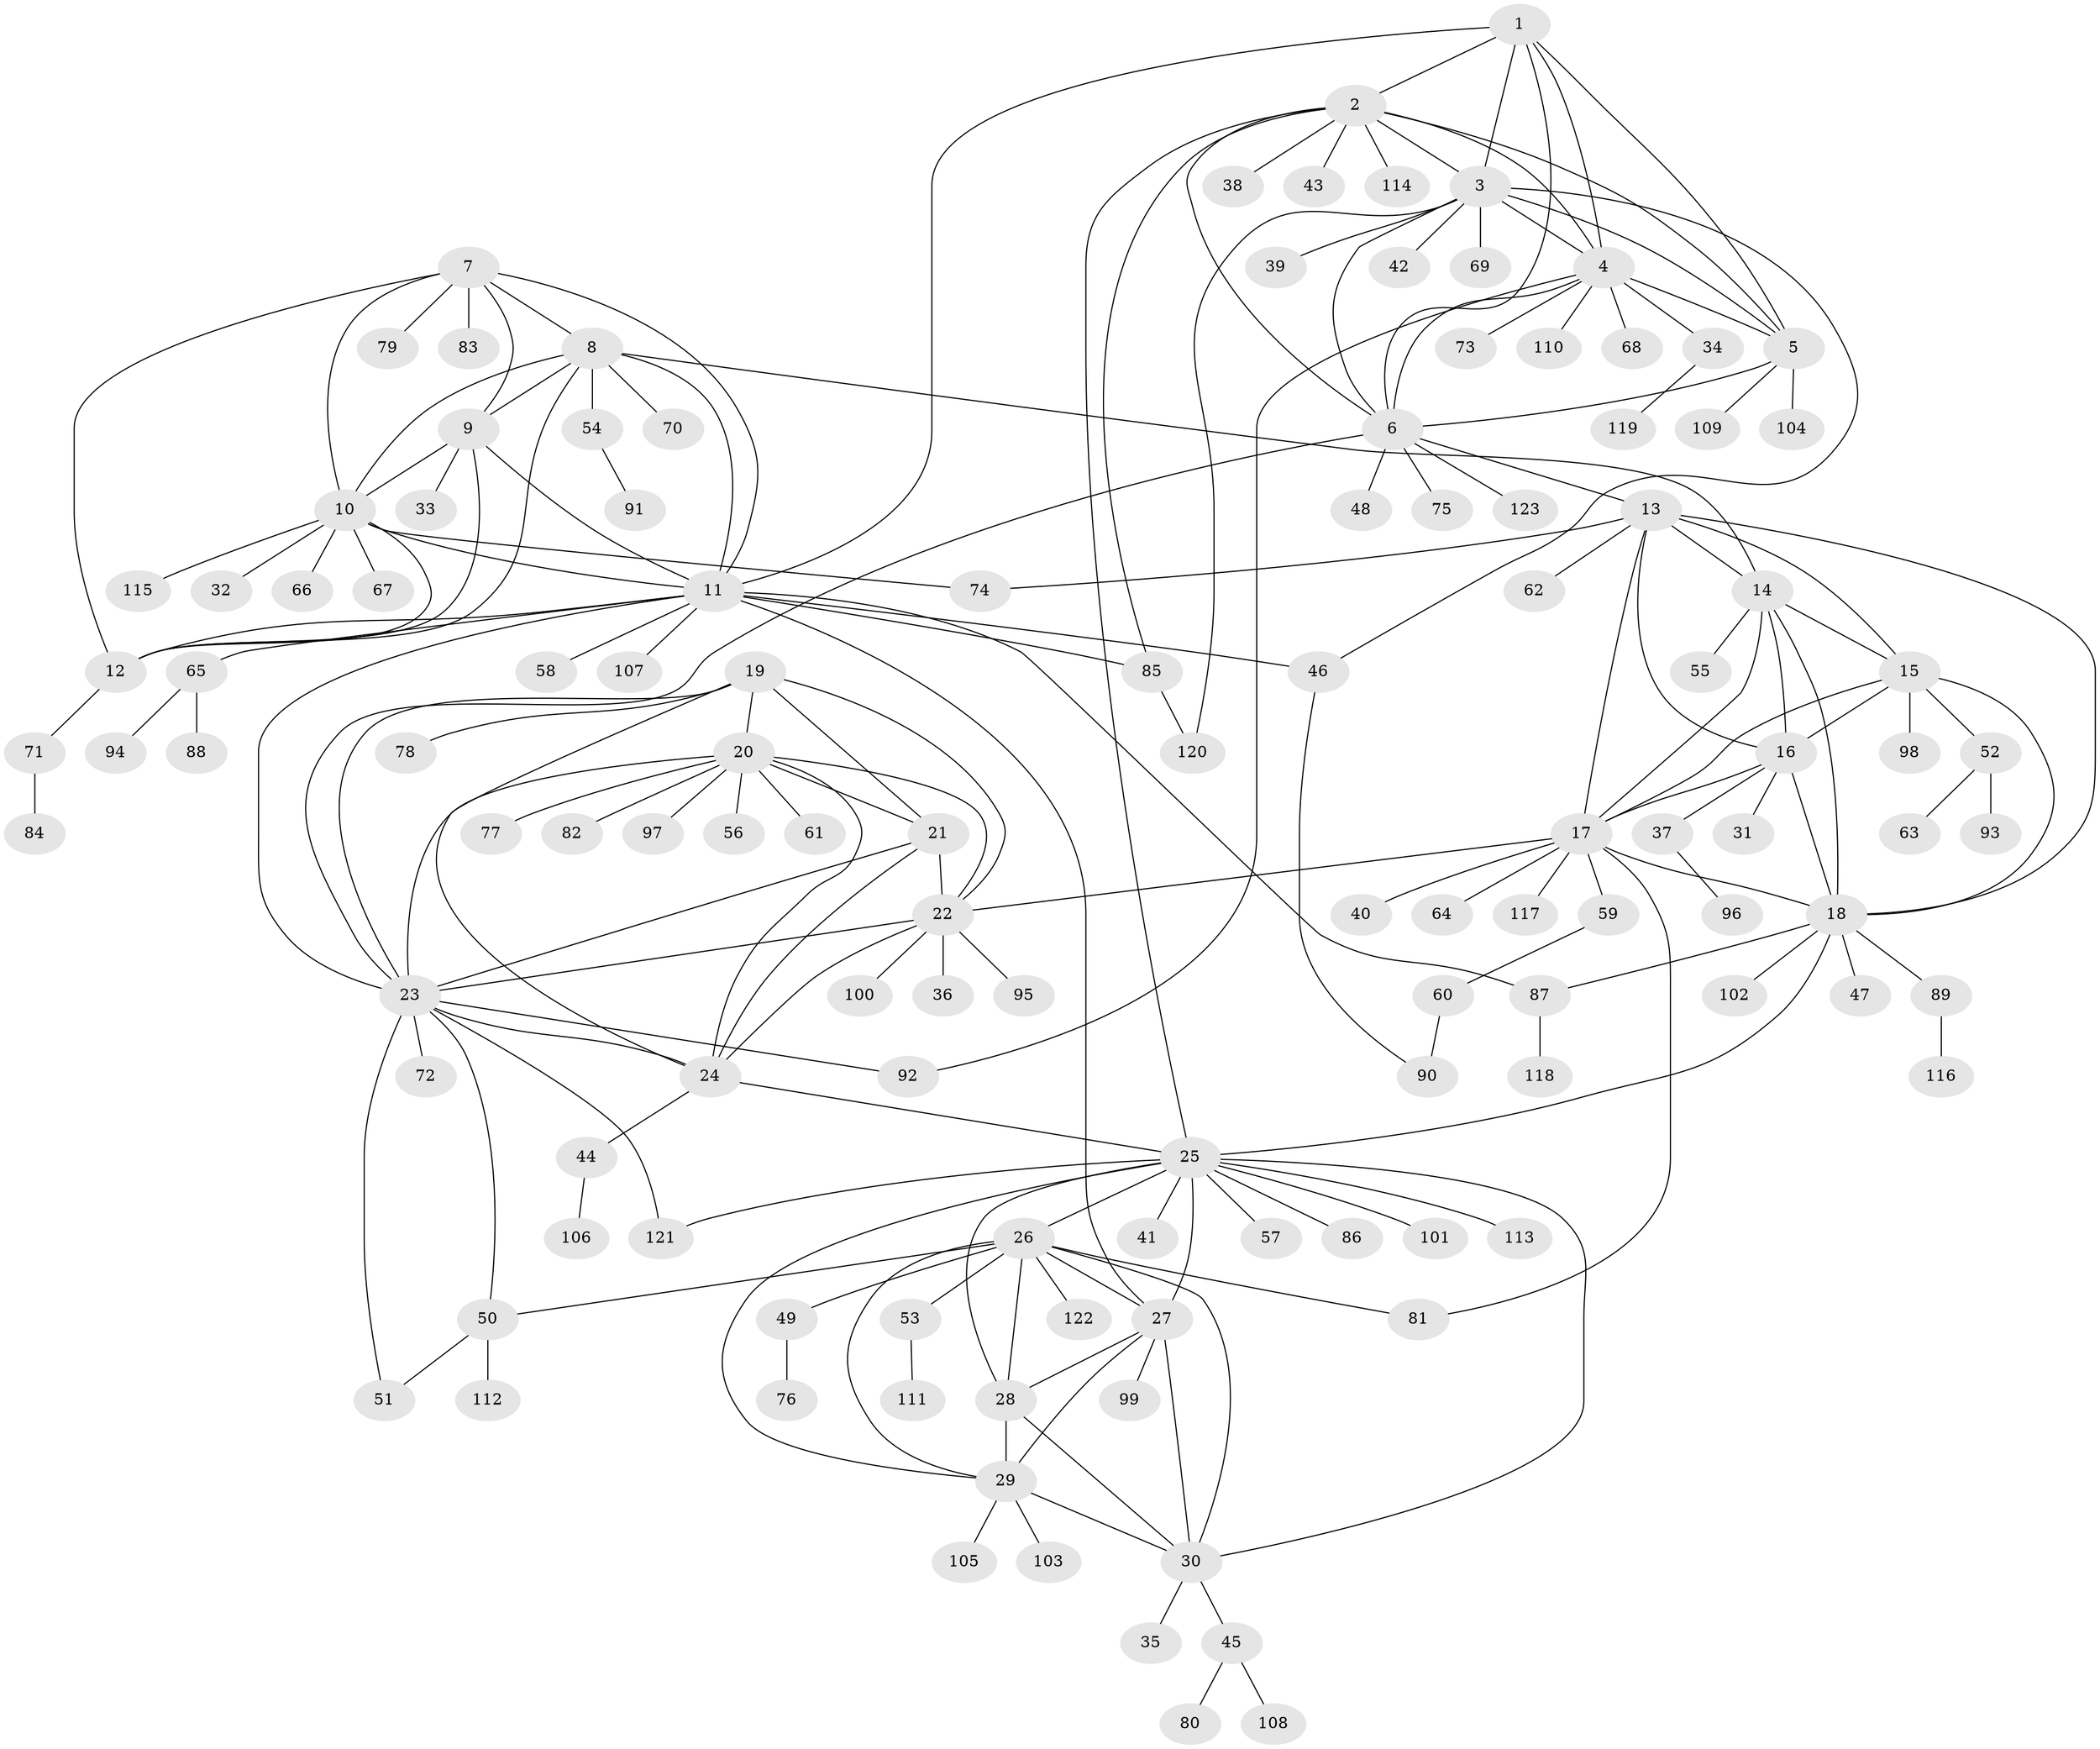 // coarse degree distribution, {4: 0.03260869565217391, 13: 0.021739130434782608, 7: 0.043478260869565216, 10: 0.03260869565217391, 6: 0.043478260869565216, 12: 0.021739130434782608, 5: 0.021739130434782608, 8: 0.010869565217391304, 1: 0.5978260869565217, 2: 0.14130434782608695, 3: 0.03260869565217391}
// Generated by graph-tools (version 1.1) at 2025/42/03/06/25 10:42:12]
// undirected, 123 vertices, 189 edges
graph export_dot {
graph [start="1"]
  node [color=gray90,style=filled];
  1;
  2;
  3;
  4;
  5;
  6;
  7;
  8;
  9;
  10;
  11;
  12;
  13;
  14;
  15;
  16;
  17;
  18;
  19;
  20;
  21;
  22;
  23;
  24;
  25;
  26;
  27;
  28;
  29;
  30;
  31;
  32;
  33;
  34;
  35;
  36;
  37;
  38;
  39;
  40;
  41;
  42;
  43;
  44;
  45;
  46;
  47;
  48;
  49;
  50;
  51;
  52;
  53;
  54;
  55;
  56;
  57;
  58;
  59;
  60;
  61;
  62;
  63;
  64;
  65;
  66;
  67;
  68;
  69;
  70;
  71;
  72;
  73;
  74;
  75;
  76;
  77;
  78;
  79;
  80;
  81;
  82;
  83;
  84;
  85;
  86;
  87;
  88;
  89;
  90;
  91;
  92;
  93;
  94;
  95;
  96;
  97;
  98;
  99;
  100;
  101;
  102;
  103;
  104;
  105;
  106;
  107;
  108;
  109;
  110;
  111;
  112;
  113;
  114;
  115;
  116;
  117;
  118;
  119;
  120;
  121;
  122;
  123;
  1 -- 2;
  1 -- 3;
  1 -- 4;
  1 -- 5;
  1 -- 6;
  1 -- 11;
  2 -- 3;
  2 -- 4;
  2 -- 5;
  2 -- 6;
  2 -- 25;
  2 -- 38;
  2 -- 43;
  2 -- 85;
  2 -- 114;
  3 -- 4;
  3 -- 5;
  3 -- 6;
  3 -- 39;
  3 -- 42;
  3 -- 46;
  3 -- 69;
  3 -- 120;
  4 -- 5;
  4 -- 6;
  4 -- 34;
  4 -- 68;
  4 -- 73;
  4 -- 92;
  4 -- 110;
  5 -- 6;
  5 -- 104;
  5 -- 109;
  6 -- 13;
  6 -- 23;
  6 -- 48;
  6 -- 75;
  6 -- 123;
  7 -- 8;
  7 -- 9;
  7 -- 10;
  7 -- 11;
  7 -- 12;
  7 -- 79;
  7 -- 83;
  8 -- 9;
  8 -- 10;
  8 -- 11;
  8 -- 12;
  8 -- 14;
  8 -- 54;
  8 -- 70;
  9 -- 10;
  9 -- 11;
  9 -- 12;
  9 -- 33;
  10 -- 11;
  10 -- 12;
  10 -- 32;
  10 -- 66;
  10 -- 67;
  10 -- 74;
  10 -- 115;
  11 -- 12;
  11 -- 23;
  11 -- 27;
  11 -- 46;
  11 -- 58;
  11 -- 65;
  11 -- 85;
  11 -- 87;
  11 -- 107;
  12 -- 71;
  13 -- 14;
  13 -- 15;
  13 -- 16;
  13 -- 17;
  13 -- 18;
  13 -- 62;
  13 -- 74;
  14 -- 15;
  14 -- 16;
  14 -- 17;
  14 -- 18;
  14 -- 55;
  15 -- 16;
  15 -- 17;
  15 -- 18;
  15 -- 52;
  15 -- 98;
  16 -- 17;
  16 -- 18;
  16 -- 31;
  16 -- 37;
  17 -- 18;
  17 -- 22;
  17 -- 40;
  17 -- 59;
  17 -- 64;
  17 -- 81;
  17 -- 117;
  18 -- 25;
  18 -- 47;
  18 -- 87;
  18 -- 89;
  18 -- 102;
  19 -- 20;
  19 -- 21;
  19 -- 22;
  19 -- 23;
  19 -- 24;
  19 -- 78;
  20 -- 21;
  20 -- 22;
  20 -- 23;
  20 -- 24;
  20 -- 56;
  20 -- 61;
  20 -- 77;
  20 -- 82;
  20 -- 97;
  21 -- 22;
  21 -- 23;
  21 -- 24;
  22 -- 23;
  22 -- 24;
  22 -- 36;
  22 -- 95;
  22 -- 100;
  23 -- 24;
  23 -- 50;
  23 -- 51;
  23 -- 72;
  23 -- 92;
  23 -- 121;
  24 -- 25;
  24 -- 44;
  25 -- 26;
  25 -- 27;
  25 -- 28;
  25 -- 29;
  25 -- 30;
  25 -- 41;
  25 -- 57;
  25 -- 86;
  25 -- 101;
  25 -- 113;
  25 -- 121;
  26 -- 27;
  26 -- 28;
  26 -- 29;
  26 -- 30;
  26 -- 49;
  26 -- 50;
  26 -- 53;
  26 -- 81;
  26 -- 122;
  27 -- 28;
  27 -- 29;
  27 -- 30;
  27 -- 99;
  28 -- 29;
  28 -- 30;
  29 -- 30;
  29 -- 103;
  29 -- 105;
  30 -- 35;
  30 -- 45;
  34 -- 119;
  37 -- 96;
  44 -- 106;
  45 -- 80;
  45 -- 108;
  46 -- 90;
  49 -- 76;
  50 -- 51;
  50 -- 112;
  52 -- 63;
  52 -- 93;
  53 -- 111;
  54 -- 91;
  59 -- 60;
  60 -- 90;
  65 -- 88;
  65 -- 94;
  71 -- 84;
  85 -- 120;
  87 -- 118;
  89 -- 116;
}
